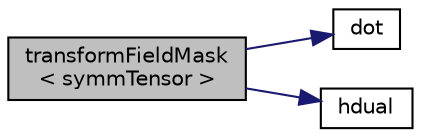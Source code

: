 digraph "transformFieldMask&lt; symmTensor &gt;"
{
  bgcolor="transparent";
  edge [fontname="Helvetica",fontsize="10",labelfontname="Helvetica",labelfontsize="10"];
  node [fontname="Helvetica",fontsize="10",shape=record];
  rankdir="LR";
  Node80311 [label="transformFieldMask\l\< symmTensor \>",height=0.2,width=0.4,color="black", fillcolor="grey75", style="filled", fontcolor="black"];
  Node80311 -> Node80312 [color="midnightblue",fontsize="10",style="solid",fontname="Helvetica"];
  Node80312 [label="dot",height=0.2,width=0.4,color="black",URL="$a21851.html#a6a9353de9f9fd7835505aa3fbded7f94"];
  Node80311 -> Node80313 [color="midnightblue",fontsize="10",style="solid",fontname="Helvetica"];
  Node80313 [label="hdual",height=0.2,width=0.4,color="black",URL="$a21851.html#ab32ca03fe56b983fb2835ccda65b4b7d"];
}
